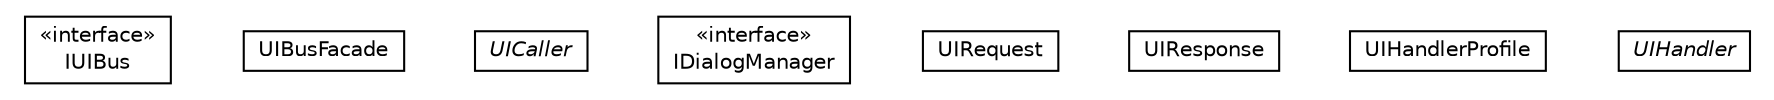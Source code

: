 #!/usr/local/bin/dot
#
# Class diagram 
# Generated by UMLGraph version R5_6-24-gf6e263 (http://www.umlgraph.org/)
#

digraph G {
	edge [fontname="Helvetica",fontsize=10,labelfontname="Helvetica",labelfontsize=10];
	node [fontname="Helvetica",fontsize=10,shape=plaintext];
	nodesep=0.25;
	ranksep=0.5;
	// org.universAAL.middleware.ui.IUIBus
	c47246 [label=<<table title="org.universAAL.middleware.ui.IUIBus" border="0" cellborder="1" cellspacing="0" cellpadding="2" port="p" href="./IUIBus.html">
		<tr><td><table border="0" cellspacing="0" cellpadding="1">
<tr><td align="center" balign="center"> &#171;interface&#187; </td></tr>
<tr><td align="center" balign="center"> IUIBus </td></tr>
		</table></td></tr>
		</table>>, URL="./IUIBus.html", fontname="Helvetica", fontcolor="black", fontsize=10.0];
	// org.universAAL.middleware.ui.UIBusFacade
	c47247 [label=<<table title="org.universAAL.middleware.ui.UIBusFacade" border="0" cellborder="1" cellspacing="0" cellpadding="2" port="p" href="./UIBusFacade.html">
		<tr><td><table border="0" cellspacing="0" cellpadding="1">
<tr><td align="center" balign="center"> UIBusFacade </td></tr>
		</table></td></tr>
		</table>>, URL="./UIBusFacade.html", fontname="Helvetica", fontcolor="black", fontsize=10.0];
	// org.universAAL.middleware.ui.UICaller
	c47248 [label=<<table title="org.universAAL.middleware.ui.UICaller" border="0" cellborder="1" cellspacing="0" cellpadding="2" port="p" href="./UICaller.html">
		<tr><td><table border="0" cellspacing="0" cellpadding="1">
<tr><td align="center" balign="center"><font face="Helvetica-Oblique"> UICaller </font></td></tr>
		</table></td></tr>
		</table>>, URL="./UICaller.html", fontname="Helvetica", fontcolor="black", fontsize=10.0];
	// org.universAAL.middleware.ui.IDialogManager
	c47249 [label=<<table title="org.universAAL.middleware.ui.IDialogManager" border="0" cellborder="1" cellspacing="0" cellpadding="2" port="p" href="./IDialogManager.html">
		<tr><td><table border="0" cellspacing="0" cellpadding="1">
<tr><td align="center" balign="center"> &#171;interface&#187; </td></tr>
<tr><td align="center" balign="center"> IDialogManager </td></tr>
		</table></td></tr>
		</table>>, URL="./IDialogManager.html", fontname="Helvetica", fontcolor="black", fontsize=10.0];
	// org.universAAL.middleware.ui.UIRequest
	c47250 [label=<<table title="org.universAAL.middleware.ui.UIRequest" border="0" cellborder="1" cellspacing="0" cellpadding="2" port="p" href="./UIRequest.html">
		<tr><td><table border="0" cellspacing="0" cellpadding="1">
<tr><td align="center" balign="center"> UIRequest </td></tr>
		</table></td></tr>
		</table>>, URL="./UIRequest.html", fontname="Helvetica", fontcolor="black", fontsize=10.0];
	// org.universAAL.middleware.ui.UIResponse
	c47251 [label=<<table title="org.universAAL.middleware.ui.UIResponse" border="0" cellborder="1" cellspacing="0" cellpadding="2" port="p" href="./UIResponse.html">
		<tr><td><table border="0" cellspacing="0" cellpadding="1">
<tr><td align="center" balign="center"> UIResponse </td></tr>
		</table></td></tr>
		</table>>, URL="./UIResponse.html", fontname="Helvetica", fontcolor="black", fontsize=10.0];
	// org.universAAL.middleware.ui.UIHandlerProfile
	c47252 [label=<<table title="org.universAAL.middleware.ui.UIHandlerProfile" border="0" cellborder="1" cellspacing="0" cellpadding="2" port="p" href="./UIHandlerProfile.html">
		<tr><td><table border="0" cellspacing="0" cellpadding="1">
<tr><td align="center" balign="center"> UIHandlerProfile </td></tr>
		</table></td></tr>
		</table>>, URL="./UIHandlerProfile.html", fontname="Helvetica", fontcolor="black", fontsize=10.0];
	// org.universAAL.middleware.ui.UIHandler
	c47253 [label=<<table title="org.universAAL.middleware.ui.UIHandler" border="0" cellborder="1" cellspacing="0" cellpadding="2" port="p" href="./UIHandler.html">
		<tr><td><table border="0" cellspacing="0" cellpadding="1">
<tr><td align="center" balign="center"><font face="Helvetica-Oblique"> UIHandler </font></td></tr>
		</table></td></tr>
		</table>>, URL="./UIHandler.html", fontname="Helvetica", fontcolor="black", fontsize=10.0];
}

